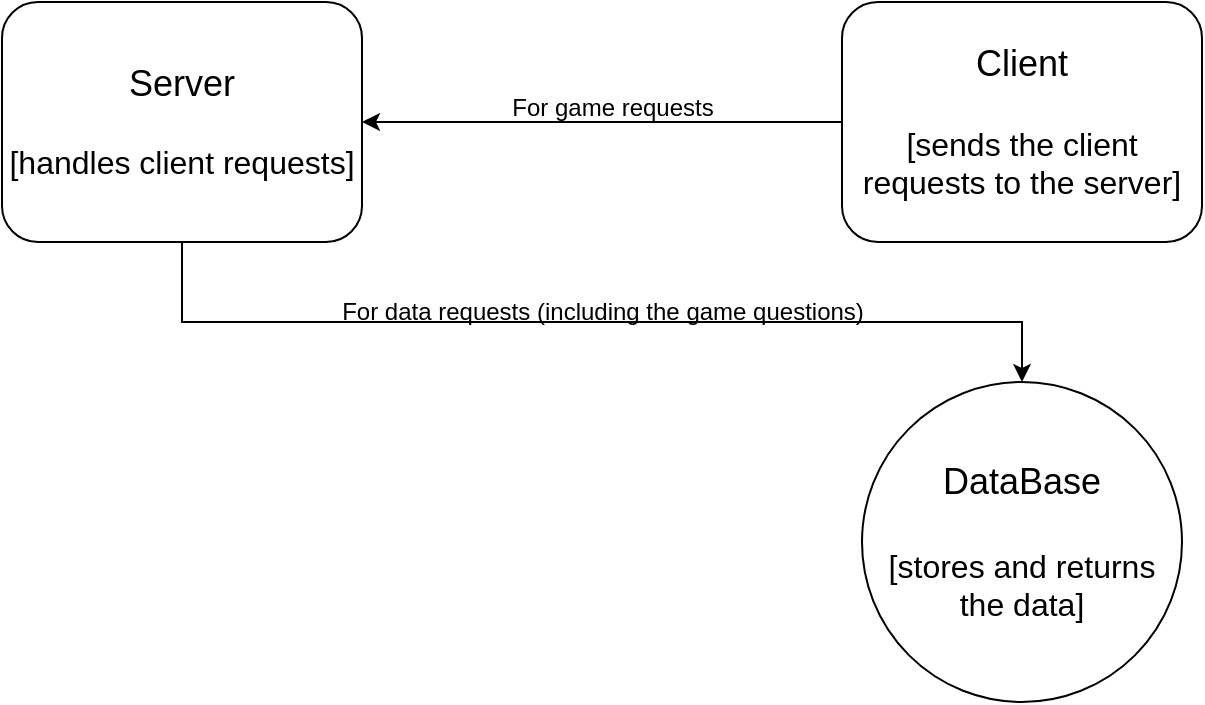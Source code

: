 <mxfile version="27.0.6">
  <diagram name="Page-1" id="VbLb6eTLLWm9hx7Pqpdp">
    <mxGraphModel dx="1025" dy="451" grid="1" gridSize="10" guides="1" tooltips="1" connect="1" arrows="1" fold="1" page="1" pageScale="1" pageWidth="850" pageHeight="1100" math="0" shadow="0">
      <root>
        <mxCell id="0" />
        <mxCell id="1" parent="0" />
        <mxCell id="Wt3XgM0-HFosqmtOJRsI-4" value="&lt;font style=&quot;font-size: 18px;&quot;&gt;DataBase&lt;/font&gt;&lt;div&gt;&lt;span style=&quot;font-size: 18px;&quot;&gt;&lt;br&gt;&lt;/span&gt;&lt;div&gt;&lt;font size=&quot;3&quot;&gt;[stores and returns the data]&lt;/font&gt;&lt;/div&gt;&lt;/div&gt;" style="ellipse;whiteSpace=wrap;html=1;aspect=fixed;" vertex="1" parent="1">
          <mxGeometry x="550" y="190" width="160" height="160" as="geometry" />
        </mxCell>
        <mxCell id="Wt3XgM0-HFosqmtOJRsI-5" value="&lt;font style=&quot;font-size: 18px;&quot;&gt;Server&lt;/font&gt;&lt;div&gt;&lt;font size=&quot;3&quot;&gt;&lt;br&gt;&lt;/font&gt;&lt;/div&gt;&lt;div&gt;&lt;font size=&quot;3&quot;&gt;[handles client requests]&lt;/font&gt;&lt;/div&gt;" style="rounded=1;whiteSpace=wrap;html=1;" vertex="1" parent="1">
          <mxGeometry x="120" width="180" height="120" as="geometry" />
        </mxCell>
        <mxCell id="Wt3XgM0-HFosqmtOJRsI-9" style="edgeStyle=orthogonalEdgeStyle;rounded=0;orthogonalLoop=1;jettySize=auto;html=1;entryX=1;entryY=0.5;entryDx=0;entryDy=0;" edge="1" parent="1" source="Wt3XgM0-HFosqmtOJRsI-6" target="Wt3XgM0-HFosqmtOJRsI-5">
          <mxGeometry relative="1" as="geometry" />
        </mxCell>
        <mxCell id="Wt3XgM0-HFosqmtOJRsI-6" value="&lt;font style=&quot;font-size: 18px;&quot;&gt;Client&lt;/font&gt;&lt;div&gt;&lt;font size=&quot;3&quot;&gt;&lt;br&gt;&lt;/font&gt;&lt;/div&gt;&lt;div&gt;&lt;font size=&quot;3&quot;&gt;[sends the client requests to the server]&lt;/font&gt;&lt;/div&gt;" style="rounded=1;whiteSpace=wrap;html=1;" vertex="1" parent="1">
          <mxGeometry x="540" width="180" height="120" as="geometry" />
        </mxCell>
        <mxCell id="Wt3XgM0-HFosqmtOJRsI-14" style="edgeStyle=orthogonalEdgeStyle;rounded=0;orthogonalLoop=1;jettySize=auto;html=1;entryX=0.5;entryY=0;entryDx=0;entryDy=0;" edge="1" parent="1" target="Wt3XgM0-HFosqmtOJRsI-4">
          <mxGeometry relative="1" as="geometry">
            <mxPoint x="210" y="140" as="sourcePoint" />
            <mxPoint x="630" y="170" as="targetPoint" />
            <Array as="points">
              <mxPoint x="210" y="120" />
              <mxPoint x="210" y="160" />
              <mxPoint x="630" y="160" />
            </Array>
          </mxGeometry>
        </mxCell>
        <mxCell id="Wt3XgM0-HFosqmtOJRsI-15" value="For data requests (including the game questions)" style="text;html=1;align=center;verticalAlign=middle;resizable=0;points=[];autosize=1;strokeColor=none;fillColor=none;" vertex="1" parent="1">
          <mxGeometry x="280" y="140" width="280" height="30" as="geometry" />
        </mxCell>
        <mxCell id="Wt3XgM0-HFosqmtOJRsI-16" value="For game requests" style="text;html=1;align=center;verticalAlign=middle;resizable=0;points=[];autosize=1;strokeColor=none;fillColor=none;" vertex="1" parent="1">
          <mxGeometry x="365" y="38" width="120" height="30" as="geometry" />
        </mxCell>
      </root>
    </mxGraphModel>
  </diagram>
</mxfile>
